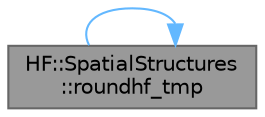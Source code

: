 digraph "HF::SpatialStructures::roundhf_tmp"
{
 // LATEX_PDF_SIZE
  bgcolor="transparent";
  edge [fontname=Helvetica,fontsize=10,labelfontname=Helvetica,labelfontsize=10];
  node [fontname=Helvetica,fontsize=10,shape=box,height=0.2,width=0.4];
  rankdir="LR";
  Node1 [label="HF::SpatialStructures\l::roundhf_tmp",height=0.2,width=0.4,color="gray40", fillcolor="grey60", style="filled", fontcolor="black",tooltip="round a number to the nearest precision defined globally. The global values can be overridden with op..."];
  Node1 -> Node1 [color="steelblue1",style="solid"];
}
